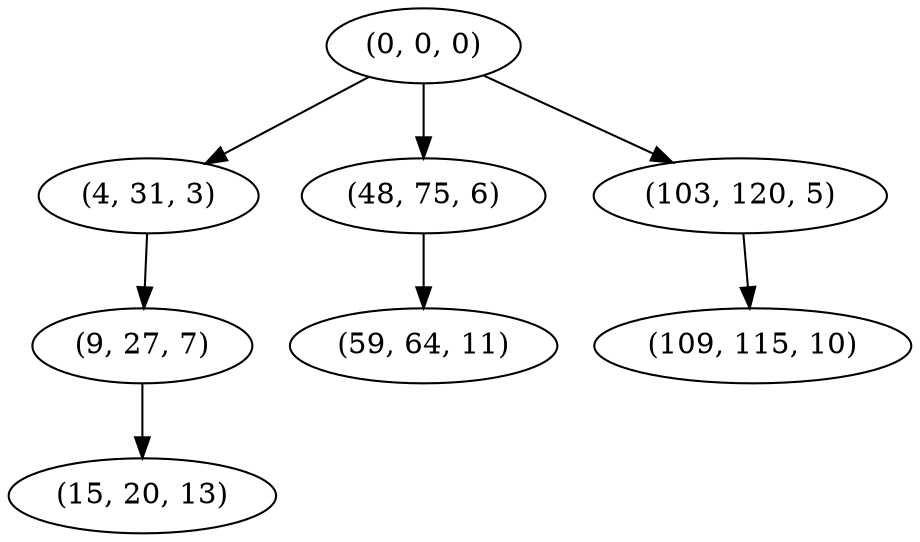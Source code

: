 digraph tree {
    "(0, 0, 0)";
    "(4, 31, 3)";
    "(9, 27, 7)";
    "(15, 20, 13)";
    "(48, 75, 6)";
    "(59, 64, 11)";
    "(103, 120, 5)";
    "(109, 115, 10)";
    "(0, 0, 0)" -> "(4, 31, 3)";
    "(0, 0, 0)" -> "(48, 75, 6)";
    "(0, 0, 0)" -> "(103, 120, 5)";
    "(4, 31, 3)" -> "(9, 27, 7)";
    "(9, 27, 7)" -> "(15, 20, 13)";
    "(48, 75, 6)" -> "(59, 64, 11)";
    "(103, 120, 5)" -> "(109, 115, 10)";
}
